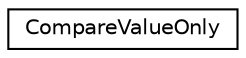 digraph "Graphical Class Hierarchy"
{
  edge [fontname="Helvetica",fontsize="10",labelfontname="Helvetica",labelfontsize="10"];
  node [fontname="Helvetica",fontsize="10",shape=record];
  rankdir="LR";
  Node0 [label="CompareValueOnly",height=0.2,width=0.4,color="black", fillcolor="white", style="filled",URL="$de/dca/struct_compare_value_only.html"];
}
